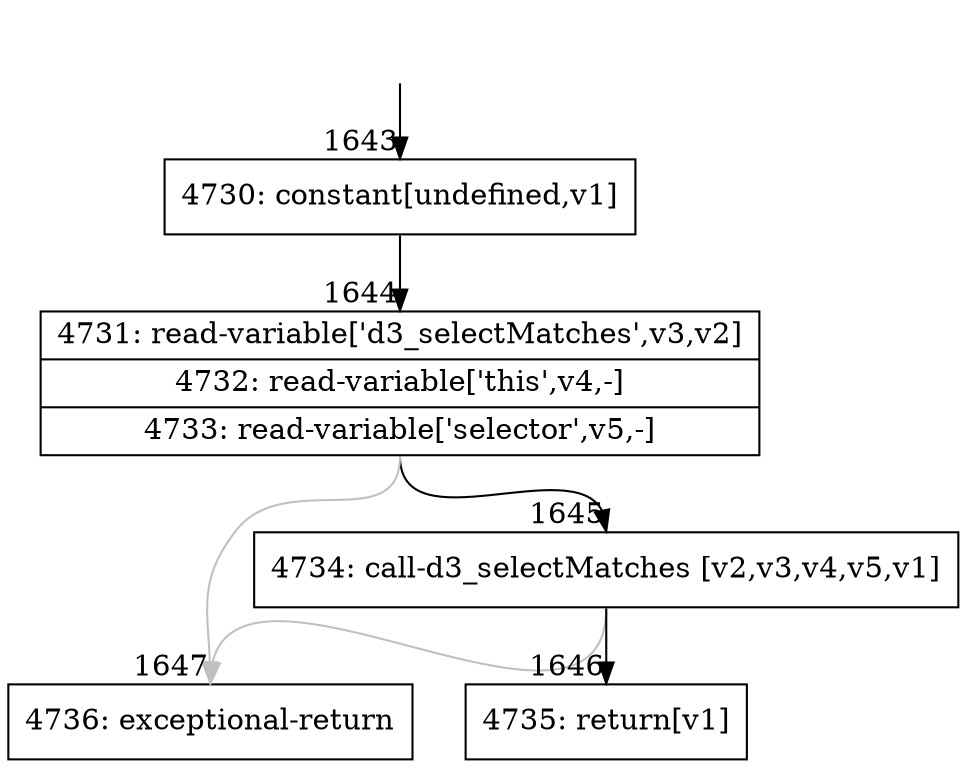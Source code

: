 digraph {
rankdir="TD"
BB_entry159[shape=none,label=""];
BB_entry159 -> BB1643 [tailport=s, headport=n, headlabel="    1643"]
BB1643 [shape=record label="{4730: constant[undefined,v1]}" ] 
BB1643 -> BB1644 [tailport=s, headport=n, headlabel="      1644"]
BB1644 [shape=record label="{4731: read-variable['d3_selectMatches',v3,v2]|4732: read-variable['this',v4,-]|4733: read-variable['selector',v5,-]}" ] 
BB1644 -> BB1645 [tailport=s, headport=n, headlabel="      1645"]
BB1644 -> BB1647 [tailport=s, headport=n, color=gray, headlabel="      1647"]
BB1645 [shape=record label="{4734: call-d3_selectMatches [v2,v3,v4,v5,v1]}" ] 
BB1645 -> BB1646 [tailport=s, headport=n, headlabel="      1646"]
BB1645 -> BB1647 [tailport=s, headport=n, color=gray]
BB1646 [shape=record label="{4735: return[v1]}" ] 
BB1647 [shape=record label="{4736: exceptional-return}" ] 
//#$~ 935
}
